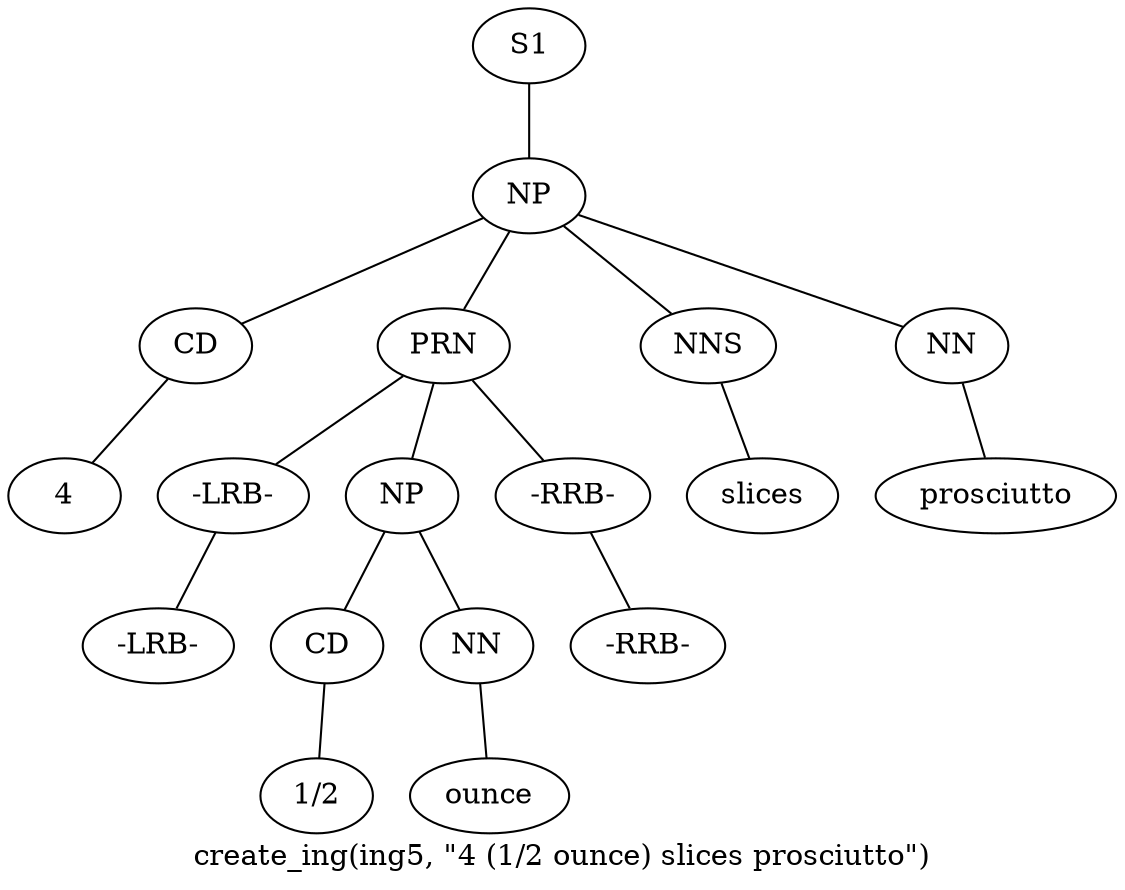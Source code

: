 graph SyntaxGraph {
	label = "create_ing(ing5, \"4 (1/2 ounce) slices prosciutto\")";
	Node0 [label="S1"];
	Node1 [label="NP"];
	Node2 [label="CD"];
	Node3 [label="4"];
	Node4 [label="PRN"];
	Node5 [label="-LRB-"];
	Node6 [label="-LRB-"];
	Node7 [label="NP"];
	Node8 [label="CD"];
	Node9 [label="1/2"];
	Node10 [label="NN"];
	Node11 [label="ounce"];
	Node12 [label="-RRB-"];
	Node13 [label="-RRB-"];
	Node14 [label="NNS"];
	Node15 [label="slices"];
	Node16 [label="NN"];
	Node17 [label="prosciutto"];

	Node0 -- Node1;
	Node1 -- Node2;
	Node1 -- Node4;
	Node1 -- Node14;
	Node1 -- Node16;
	Node2 -- Node3;
	Node4 -- Node5;
	Node4 -- Node7;
	Node4 -- Node12;
	Node5 -- Node6;
	Node7 -- Node8;
	Node7 -- Node10;
	Node8 -- Node9;
	Node10 -- Node11;
	Node12 -- Node13;
	Node14 -- Node15;
	Node16 -- Node17;
}